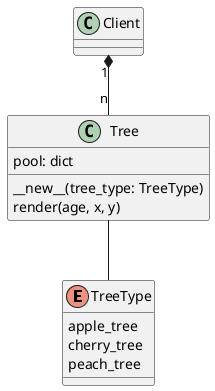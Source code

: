 @startuml
enum TreeType {
apple_tree
cherry_tree
peach_tree
}

class Tree {
    pool: dict
    __new__(tree_type: TreeType)
    render(age, x, y)
}

class Client

Client "1"*--"n" Tree
Tree -- TreeType

@enduml